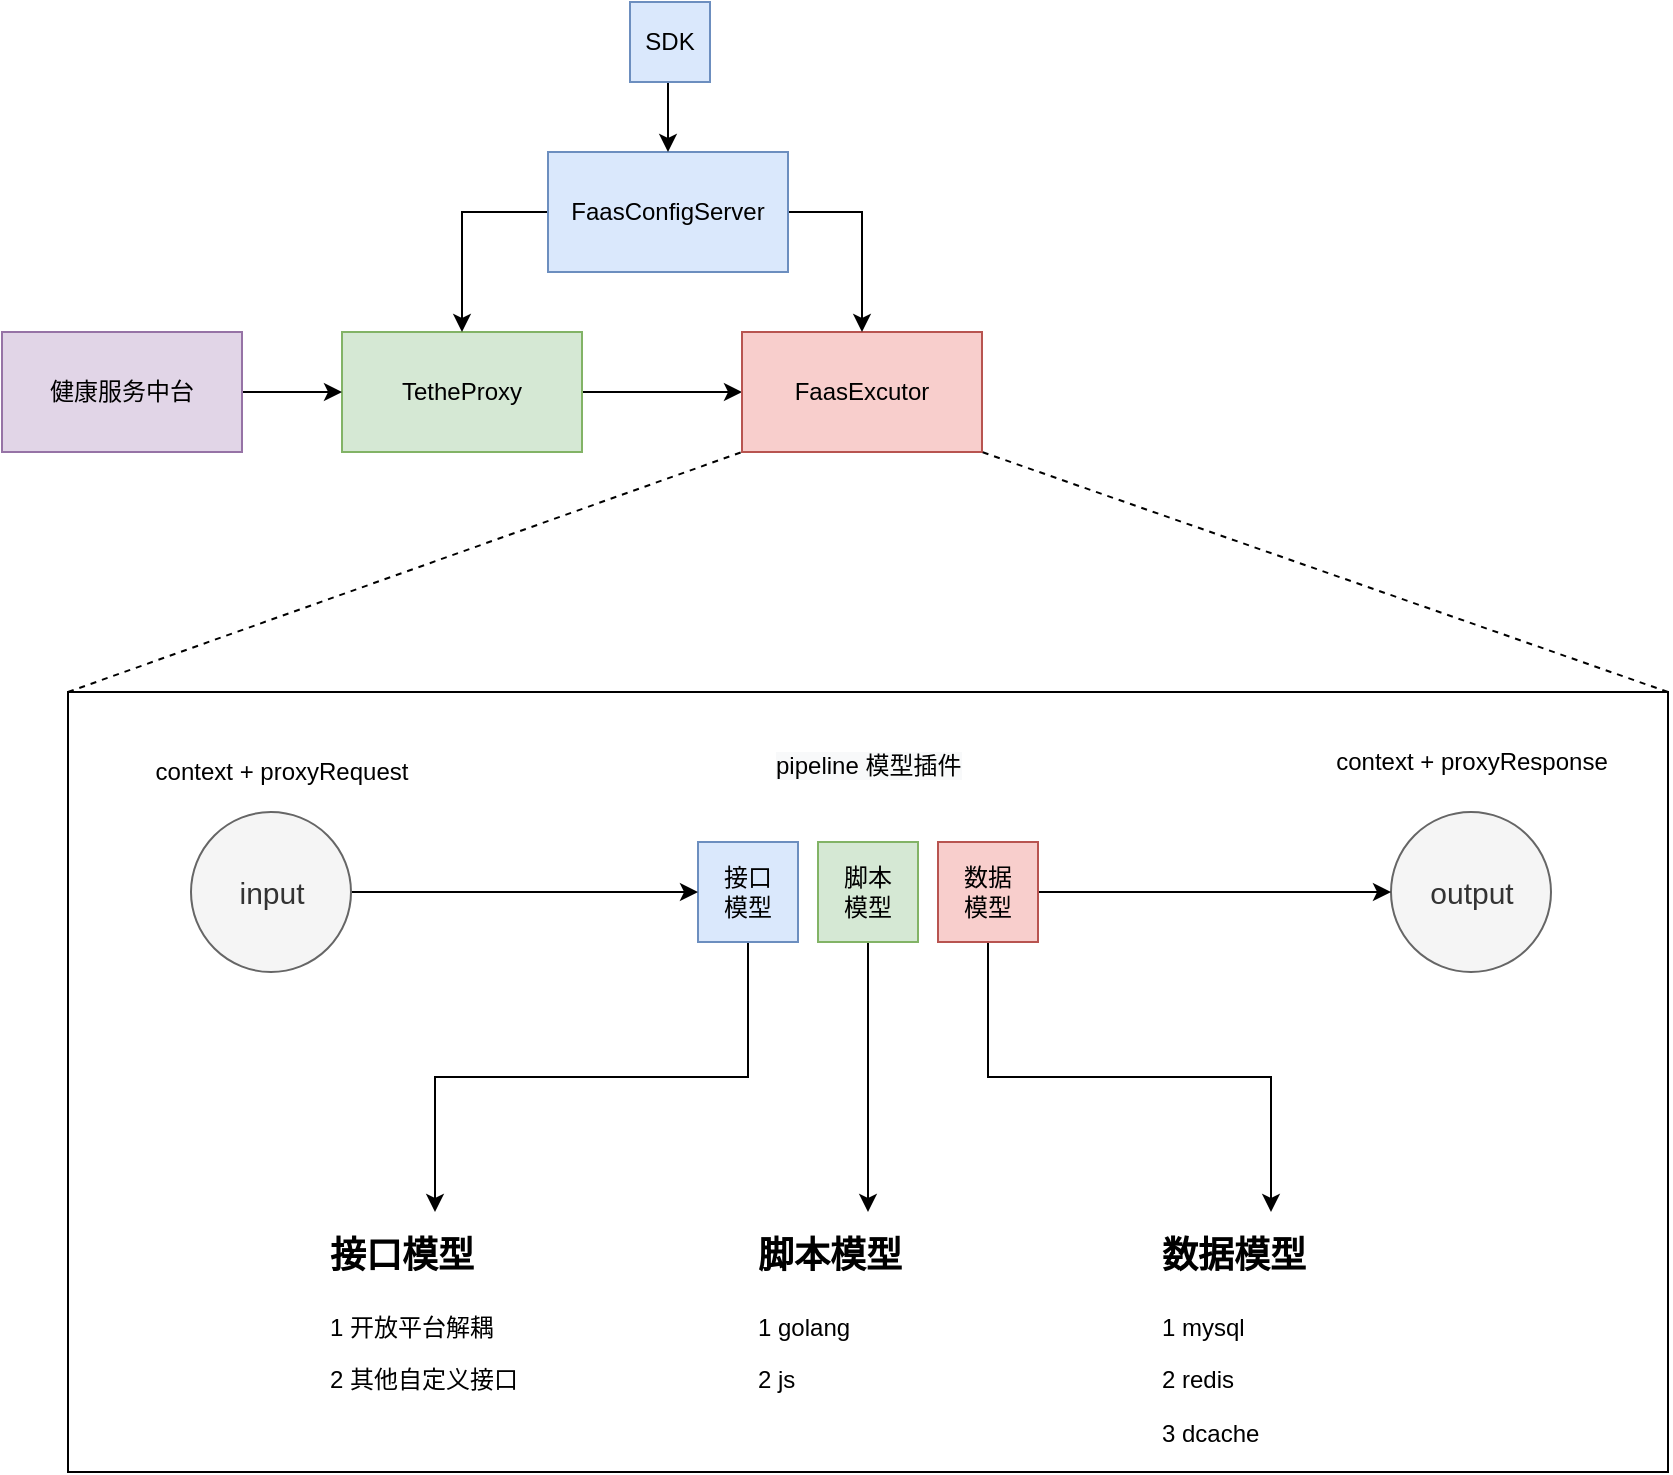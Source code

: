 <mxfile version="13.7.9" type="github">
  <diagram id="OLWQJMdd0GZBQvJl7Ah5" name="第 1 页">
    <mxGraphModel dx="1422" dy="762" grid="1" gridSize="10" guides="1" tooltips="1" connect="1" arrows="1" fold="1" page="1" pageScale="1" pageWidth="827" pageHeight="1169" math="0" shadow="0">
      <root>
        <mxCell id="0" />
        <mxCell id="1" parent="0" />
        <mxCell id="UxoHD04tg5Q-O8OyDqUi-37" value="" style="rounded=0;whiteSpace=wrap;html=1;fontSize=12;" vertex="1" parent="1">
          <mxGeometry x="210" y="890" width="800" height="390" as="geometry" />
        </mxCell>
        <mxCell id="UxoHD04tg5Q-O8OyDqUi-14" style="edgeStyle=orthogonalEdgeStyle;rounded=0;orthogonalLoop=1;jettySize=auto;html=1;exitX=0.5;exitY=1;exitDx=0;exitDy=0;fontSize=12;" edge="1" parent="1" source="UxoHD04tg5Q-O8OyDqUi-1" target="UxoHD04tg5Q-O8OyDqUi-10">
          <mxGeometry relative="1" as="geometry" />
        </mxCell>
        <mxCell id="UxoHD04tg5Q-O8OyDqUi-1" value="接口&lt;br&gt;模型" style="rounded=0;whiteSpace=wrap;html=1;fillColor=#dae8fc;strokeColor=#6c8ebf;" vertex="1" parent="1">
          <mxGeometry x="525" y="965" width="50" height="50" as="geometry" />
        </mxCell>
        <mxCell id="UxoHD04tg5Q-O8OyDqUi-7" style="edgeStyle=orthogonalEdgeStyle;rounded=0;orthogonalLoop=1;jettySize=auto;html=1;exitX=1;exitY=0.5;exitDx=0;exitDy=0;fontSize=15;" edge="1" parent="1" source="UxoHD04tg5Q-O8OyDqUi-2" target="UxoHD04tg5Q-O8OyDqUi-1">
          <mxGeometry relative="1" as="geometry" />
        </mxCell>
        <mxCell id="UxoHD04tg5Q-O8OyDqUi-2" value="input" style="ellipse;whiteSpace=wrap;html=1;aspect=fixed;fontSize=15;fillColor=#f5f5f5;strokeColor=#666666;fontColor=#333333;" vertex="1" parent="1">
          <mxGeometry x="271.5" y="950" width="80" height="80" as="geometry" />
        </mxCell>
        <mxCell id="UxoHD04tg5Q-O8OyDqUi-3" value="output" style="ellipse;whiteSpace=wrap;html=1;aspect=fixed;fontSize=15;fillColor=#f5f5f5;strokeColor=#666666;fontColor=#333333;" vertex="1" parent="1">
          <mxGeometry x="871.5" y="950" width="80" height="80" as="geometry" />
        </mxCell>
        <mxCell id="UxoHD04tg5Q-O8OyDqUi-4" value="&lt;span style=&quot;color: rgb(0 , 0 , 0) ; font-family: &amp;#34;helvetica&amp;#34; ; font-size: 12px ; font-style: normal ; font-weight: 400 ; letter-spacing: normal ; text-align: center ; text-indent: 0px ; text-transform: none ; word-spacing: 0px ; background-color: rgb(248 , 249 , 250) ; display: inline ; float: none&quot;&gt;pipeline 模型插件&lt;/span&gt;" style="text;whiteSpace=wrap;html=1;fontSize=15;" vertex="1" parent="1">
          <mxGeometry x="561.5" y="910" width="120" height="30" as="geometry" />
        </mxCell>
        <mxCell id="UxoHD04tg5Q-O8OyDqUi-15" style="edgeStyle=orthogonalEdgeStyle;rounded=0;orthogonalLoop=1;jettySize=auto;html=1;exitX=0.5;exitY=1;exitDx=0;exitDy=0;fontSize=12;" edge="1" parent="1" source="UxoHD04tg5Q-O8OyDqUi-5" target="UxoHD04tg5Q-O8OyDqUi-12">
          <mxGeometry relative="1" as="geometry" />
        </mxCell>
        <mxCell id="UxoHD04tg5Q-O8OyDqUi-5" value="脚本&lt;br&gt;模型" style="rounded=0;whiteSpace=wrap;html=1;fillColor=#d5e8d4;strokeColor=#82b366;" vertex="1" parent="1">
          <mxGeometry x="585" y="965" width="50" height="50" as="geometry" />
        </mxCell>
        <mxCell id="UxoHD04tg5Q-O8OyDqUi-8" style="edgeStyle=orthogonalEdgeStyle;rounded=0;orthogonalLoop=1;jettySize=auto;html=1;exitX=1;exitY=0.5;exitDx=0;exitDy=0;fontSize=15;" edge="1" parent="1" source="UxoHD04tg5Q-O8OyDqUi-6" target="UxoHD04tg5Q-O8OyDqUi-3">
          <mxGeometry relative="1" as="geometry" />
        </mxCell>
        <mxCell id="UxoHD04tg5Q-O8OyDqUi-16" style="edgeStyle=orthogonalEdgeStyle;rounded=0;orthogonalLoop=1;jettySize=auto;html=1;exitX=0.5;exitY=1;exitDx=0;exitDy=0;fontSize=12;" edge="1" parent="1" source="UxoHD04tg5Q-O8OyDqUi-6" target="UxoHD04tg5Q-O8OyDqUi-13">
          <mxGeometry relative="1" as="geometry" />
        </mxCell>
        <mxCell id="UxoHD04tg5Q-O8OyDqUi-6" value="数据&lt;br&gt;模型" style="rounded=0;whiteSpace=wrap;html=1;fillColor=#f8cecc;strokeColor=#b85450;" vertex="1" parent="1">
          <mxGeometry x="645" y="965" width="50" height="50" as="geometry" />
        </mxCell>
        <mxCell id="UxoHD04tg5Q-O8OyDqUi-10" value="&lt;h1&gt;&lt;font style=&quot;font-size: 18px&quot;&gt;接口模型&lt;/font&gt;&lt;/h1&gt;&lt;p style=&quot;font-size: 12px&quot;&gt;1 开放平台解耦&lt;/p&gt;&lt;p style=&quot;font-size: 12px&quot;&gt;2 其他自定义接口&lt;/p&gt;" style="text;html=1;strokeColor=none;fillColor=none;spacing=5;spacingTop=-20;whiteSpace=wrap;overflow=hidden;rounded=0;fontSize=12;" vertex="1" parent="1">
          <mxGeometry x="335.5" y="1150" width="116" height="120" as="geometry" />
        </mxCell>
        <mxCell id="UxoHD04tg5Q-O8OyDqUi-12" value="&lt;h1&gt;&lt;font style=&quot;font-size: 18px&quot;&gt;脚本模型&lt;/font&gt;&lt;/h1&gt;&lt;p style=&quot;font-size: 12px&quot;&gt;1 golang&lt;/p&gt;&lt;p style=&quot;font-size: 12px&quot;&gt;2 js&lt;/p&gt;" style="text;html=1;strokeColor=none;fillColor=none;spacing=5;spacingTop=-20;whiteSpace=wrap;overflow=hidden;rounded=0;fontSize=12;" vertex="1" parent="1">
          <mxGeometry x="550" y="1150" width="120" height="120" as="geometry" />
        </mxCell>
        <mxCell id="UxoHD04tg5Q-O8OyDqUi-13" value="&lt;h1&gt;&lt;font style=&quot;font-size: 18px&quot;&gt;数据模型&lt;/font&gt;&lt;/h1&gt;&lt;p style=&quot;font-size: 12px&quot;&gt;1 mysql&lt;/p&gt;&lt;p style=&quot;font-size: 12px&quot;&gt;2 redis&lt;/p&gt;&lt;p style=&quot;font-size: 12px&quot;&gt;3 dcache&lt;/p&gt;" style="text;html=1;strokeColor=none;fillColor=none;spacing=5;spacingTop=-20;whiteSpace=wrap;overflow=hidden;rounded=0;fontSize=12;" vertex="1" parent="1">
          <mxGeometry x="751.5" y="1150" width="120" height="120" as="geometry" />
        </mxCell>
        <mxCell id="UxoHD04tg5Q-O8OyDqUi-17" value="context + proxyRequest" style="text;html=1;strokeColor=none;fillColor=none;align=center;verticalAlign=middle;whiteSpace=wrap;rounded=0;fontSize=12;" vertex="1" parent="1">
          <mxGeometry x="231.5" y="920" width="170" height="20" as="geometry" />
        </mxCell>
        <mxCell id="UxoHD04tg5Q-O8OyDqUi-18" value="context + proxyResponse" style="text;html=1;strokeColor=none;fillColor=none;align=center;verticalAlign=middle;whiteSpace=wrap;rounded=0;fontSize=12;" vertex="1" parent="1">
          <mxGeometry x="826.5" y="915" width="170" height="20" as="geometry" />
        </mxCell>
        <mxCell id="UxoHD04tg5Q-O8OyDqUi-36" style="edgeStyle=orthogonalEdgeStyle;rounded=0;orthogonalLoop=1;jettySize=auto;html=1;exitX=1;exitY=0.5;exitDx=0;exitDy=0;fontSize=12;" edge="1" parent="1" source="UxoHD04tg5Q-O8OyDqUi-19" target="UxoHD04tg5Q-O8OyDqUi-20">
          <mxGeometry relative="1" as="geometry" />
        </mxCell>
        <mxCell id="UxoHD04tg5Q-O8OyDqUi-19" value="TetheProxy" style="rounded=0;whiteSpace=wrap;html=1;fontSize=12;fillColor=#d5e8d4;strokeColor=#82b366;" vertex="1" parent="1">
          <mxGeometry x="347" y="710" width="120" height="60" as="geometry" />
        </mxCell>
        <mxCell id="UxoHD04tg5Q-O8OyDqUi-20" value="FaasExcutor" style="rounded=0;whiteSpace=wrap;html=1;fontSize=12;fillColor=#f8cecc;strokeColor=#b85450;" vertex="1" parent="1">
          <mxGeometry x="547" y="710" width="120" height="60" as="geometry" />
        </mxCell>
        <mxCell id="UxoHD04tg5Q-O8OyDqUi-34" style="edgeStyle=orthogonalEdgeStyle;rounded=0;orthogonalLoop=1;jettySize=auto;html=1;exitX=0;exitY=0.5;exitDx=0;exitDy=0;fontSize=12;" edge="1" parent="1" source="UxoHD04tg5Q-O8OyDqUi-21" target="UxoHD04tg5Q-O8OyDqUi-19">
          <mxGeometry relative="1" as="geometry" />
        </mxCell>
        <mxCell id="UxoHD04tg5Q-O8OyDqUi-35" style="edgeStyle=orthogonalEdgeStyle;rounded=0;orthogonalLoop=1;jettySize=auto;html=1;exitX=1;exitY=0.5;exitDx=0;exitDy=0;fontSize=12;" edge="1" parent="1" source="UxoHD04tg5Q-O8OyDqUi-21" target="UxoHD04tg5Q-O8OyDqUi-20">
          <mxGeometry relative="1" as="geometry" />
        </mxCell>
        <mxCell id="UxoHD04tg5Q-O8OyDqUi-21" value="FaasConfigServer" style="rounded=0;whiteSpace=wrap;html=1;fontSize=12;fillColor=#dae8fc;strokeColor=#6c8ebf;" vertex="1" parent="1">
          <mxGeometry x="450" y="620" width="120" height="60" as="geometry" />
        </mxCell>
        <mxCell id="UxoHD04tg5Q-O8OyDqUi-28" style="edgeStyle=orthogonalEdgeStyle;rounded=0;orthogonalLoop=1;jettySize=auto;html=1;exitX=1;exitY=0.5;exitDx=0;exitDy=0;fontSize=12;" edge="1" parent="1" source="UxoHD04tg5Q-O8OyDqUi-27" target="UxoHD04tg5Q-O8OyDqUi-19">
          <mxGeometry relative="1" as="geometry" />
        </mxCell>
        <mxCell id="UxoHD04tg5Q-O8OyDqUi-27" value="健康服务中台" style="rounded=0;whiteSpace=wrap;html=1;fontSize=12;fillColor=#e1d5e7;strokeColor=#9673a6;" vertex="1" parent="1">
          <mxGeometry x="177" y="710" width="120" height="60" as="geometry" />
        </mxCell>
        <mxCell id="UxoHD04tg5Q-O8OyDqUi-33" style="edgeStyle=orthogonalEdgeStyle;rounded=0;orthogonalLoop=1;jettySize=auto;html=1;exitX=0.5;exitY=1;exitDx=0;exitDy=0;entryX=0.5;entryY=0;entryDx=0;entryDy=0;fontSize=12;" edge="1" parent="1" source="UxoHD04tg5Q-O8OyDqUi-31" target="UxoHD04tg5Q-O8OyDqUi-21">
          <mxGeometry relative="1" as="geometry" />
        </mxCell>
        <mxCell id="UxoHD04tg5Q-O8OyDqUi-31" value="SDK" style="rounded=0;whiteSpace=wrap;html=1;fontSize=12;fillColor=#dae8fc;strokeColor=#6c8ebf;" vertex="1" parent="1">
          <mxGeometry x="491" y="545" width="40" height="40" as="geometry" />
        </mxCell>
        <mxCell id="UxoHD04tg5Q-O8OyDqUi-38" value="" style="endArrow=none;dashed=1;html=1;fontSize=12;entryX=0;entryY=1;entryDx=0;entryDy=0;exitX=0;exitY=0;exitDx=0;exitDy=0;" edge="1" parent="1" source="UxoHD04tg5Q-O8OyDqUi-37" target="UxoHD04tg5Q-O8OyDqUi-20">
          <mxGeometry width="50" height="50" relative="1" as="geometry">
            <mxPoint x="390" y="850" as="sourcePoint" />
            <mxPoint x="440" y="800" as="targetPoint" />
          </mxGeometry>
        </mxCell>
        <mxCell id="UxoHD04tg5Q-O8OyDqUi-39" value="" style="endArrow=none;dashed=1;html=1;fontSize=12;entryX=1;entryY=1;entryDx=0;entryDy=0;exitX=1;exitY=0;exitDx=0;exitDy=0;" edge="1" parent="1" source="UxoHD04tg5Q-O8OyDqUi-37" target="UxoHD04tg5Q-O8OyDqUi-20">
          <mxGeometry width="50" height="50" relative="1" as="geometry">
            <mxPoint x="640" y="840" as="sourcePoint" />
            <mxPoint x="690" y="790" as="targetPoint" />
          </mxGeometry>
        </mxCell>
      </root>
    </mxGraphModel>
  </diagram>
</mxfile>
